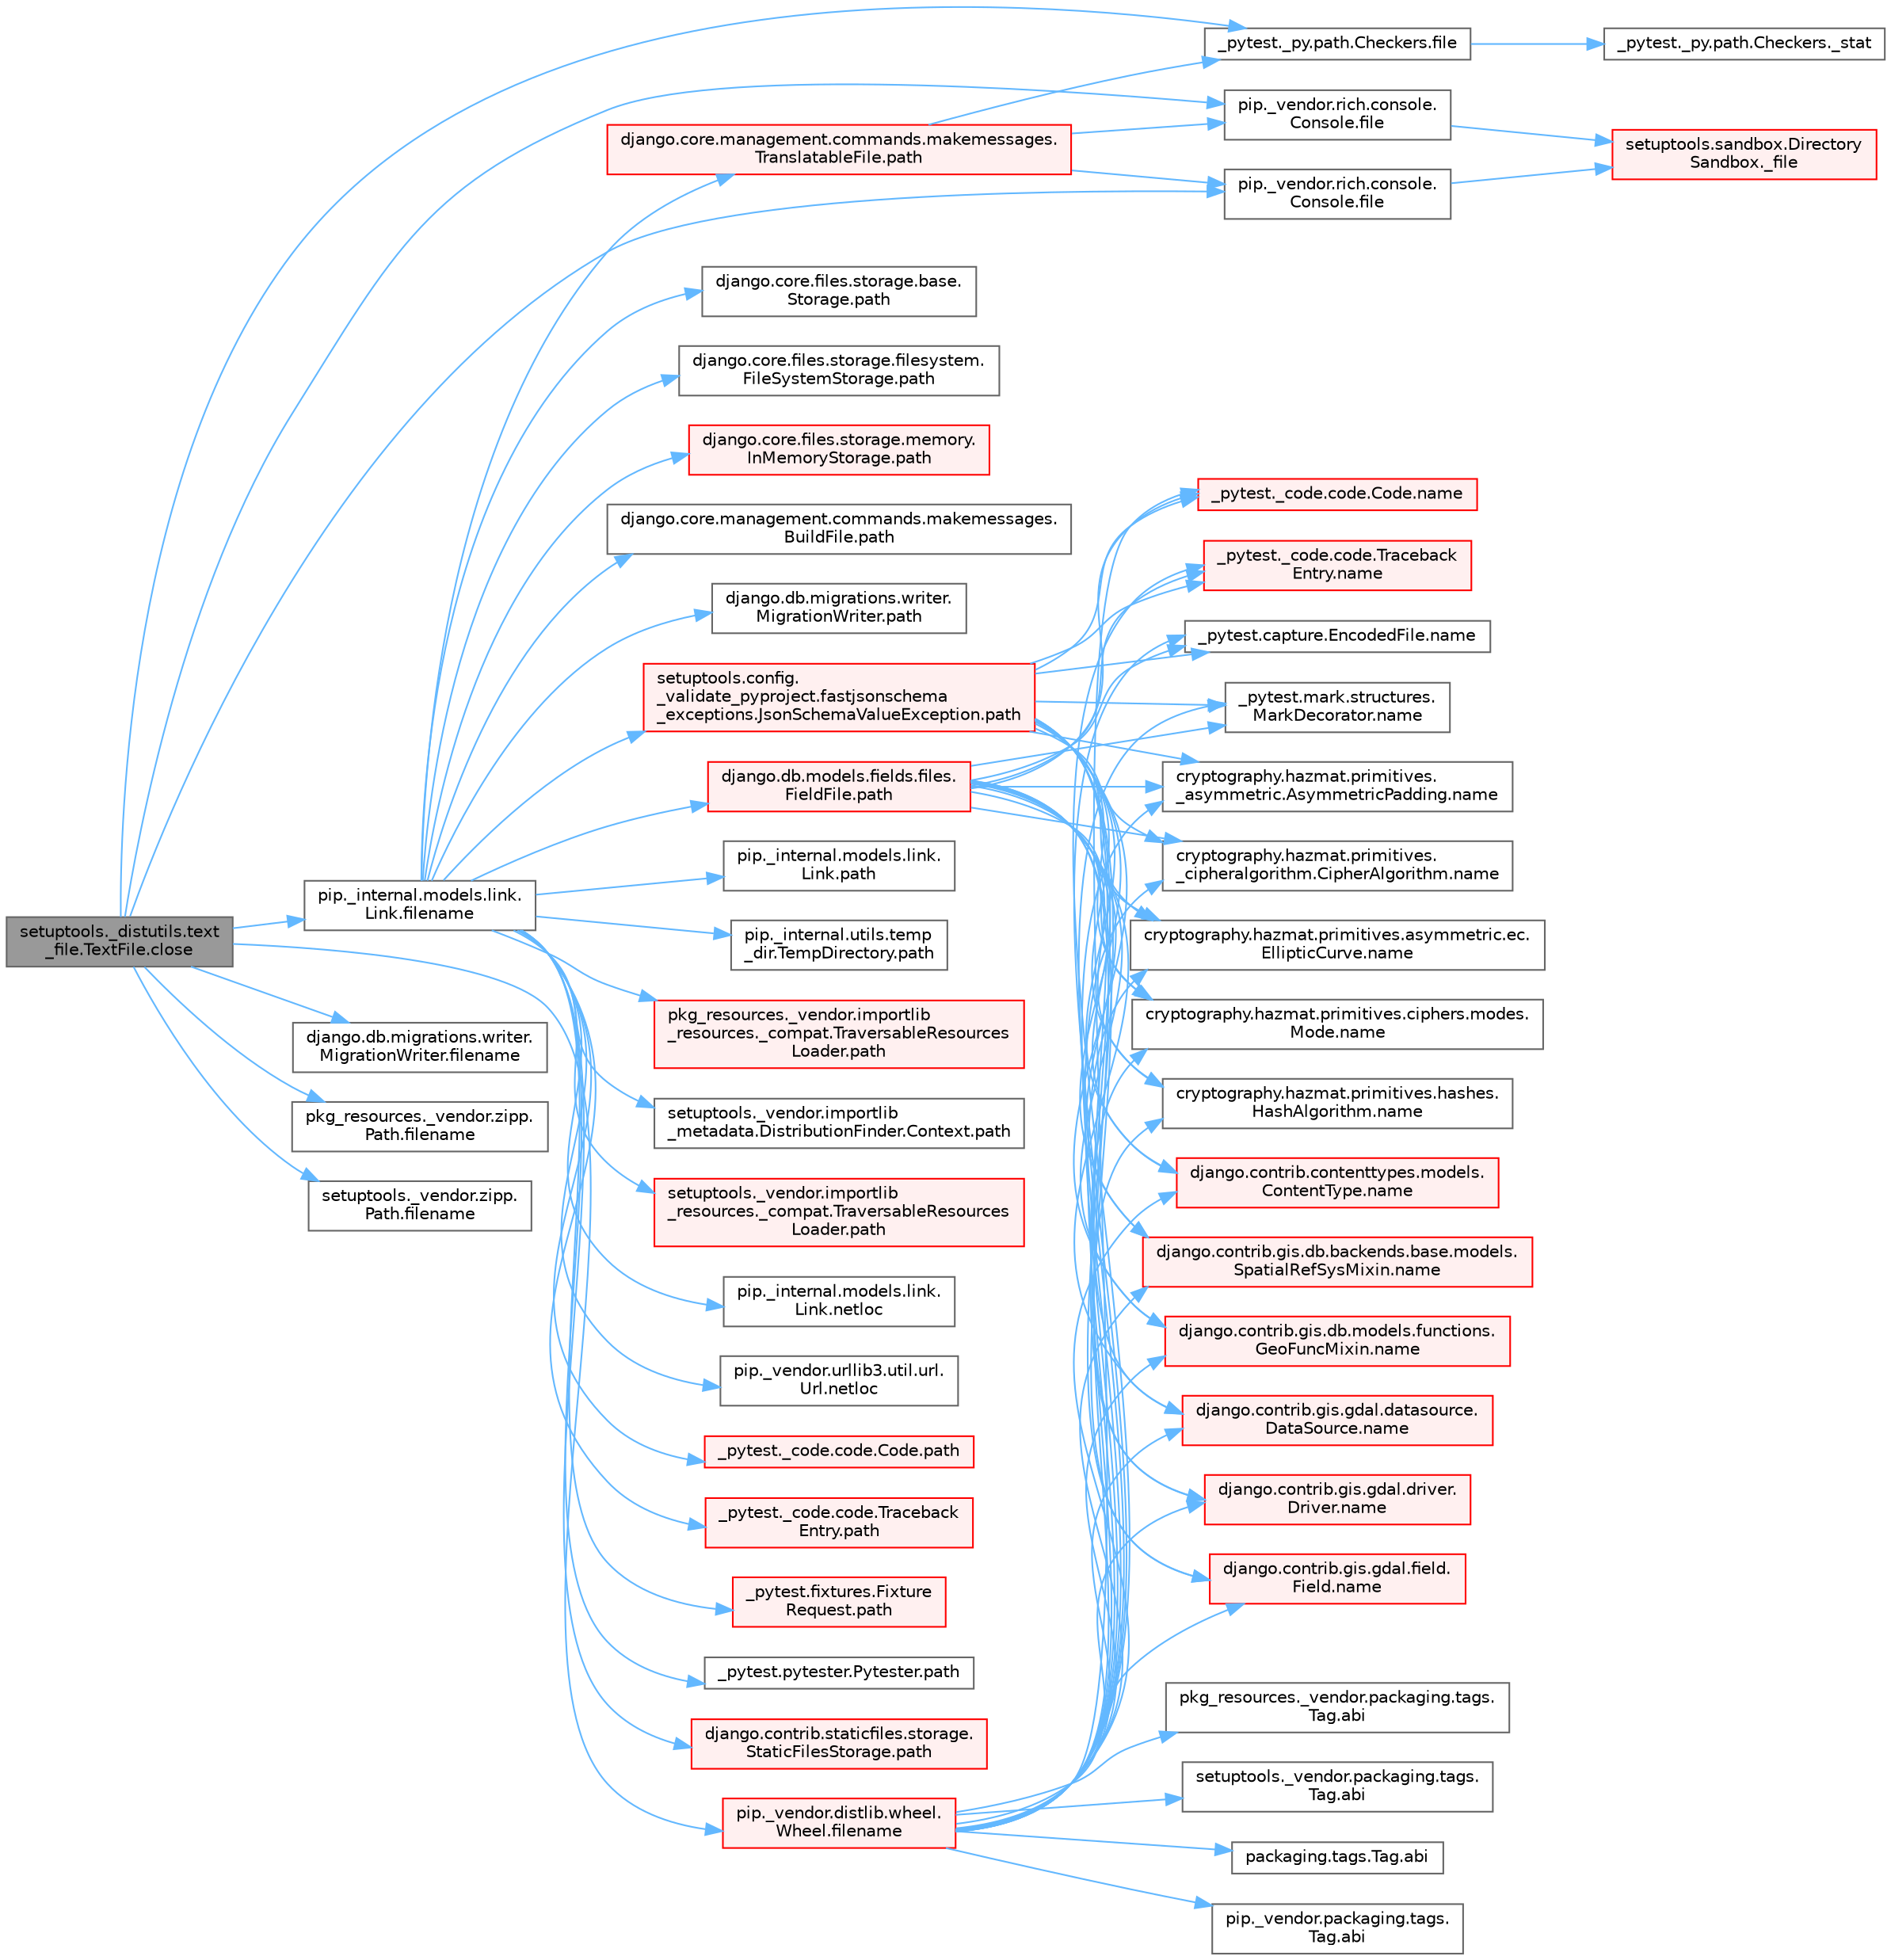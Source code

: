 digraph "setuptools._distutils.text_file.TextFile.close"
{
 // LATEX_PDF_SIZE
  bgcolor="transparent";
  edge [fontname=Helvetica,fontsize=10,labelfontname=Helvetica,labelfontsize=10];
  node [fontname=Helvetica,fontsize=10,shape=box,height=0.2,width=0.4];
  rankdir="LR";
  Node1 [id="Node000001",label="setuptools._distutils.text\l_file.TextFile.close",height=0.2,width=0.4,color="gray40", fillcolor="grey60", style="filled", fontcolor="black",tooltip=" "];
  Node1 -> Node2 [id="edge1_Node000001_Node000002",color="steelblue1",style="solid",tooltip=" "];
  Node2 [id="Node000002",label="_pytest._py.path.Checkers.file",height=0.2,width=0.4,color="grey40", fillcolor="white", style="filled",URL="$class__pytest_1_1__py_1_1path_1_1_checkers.html#a53705ca38cbf2fb29d34914af4b5003d",tooltip=" "];
  Node2 -> Node3 [id="edge2_Node000002_Node000003",color="steelblue1",style="solid",tooltip=" "];
  Node3 [id="Node000003",label="_pytest._py.path.Checkers._stat",height=0.2,width=0.4,color="grey40", fillcolor="white", style="filled",URL="$class__pytest_1_1__py_1_1path_1_1_checkers.html#a68a6989c7dfc44d06b7bc4ad21f669a2",tooltip=" "];
  Node1 -> Node4 [id="edge3_Node000001_Node000004",color="steelblue1",style="solid",tooltip=" "];
  Node4 [id="Node000004",label="pip._vendor.rich.console.\lConsole.file",height=0.2,width=0.4,color="grey40", fillcolor="white", style="filled",URL="$classpip_1_1__vendor_1_1rich_1_1console_1_1_console.html#af37c1c8bfe4a9b4dcd3b0ff2d14357bf",tooltip=" "];
  Node4 -> Node5 [id="edge4_Node000004_Node000005",color="steelblue1",style="solid",tooltip=" "];
  Node5 [id="Node000005",label="setuptools.sandbox.Directory\lSandbox._file",height=0.2,width=0.4,color="red", fillcolor="#FFF0F0", style="filled",URL="$classsetuptools_1_1sandbox_1_1_directory_sandbox.html#acf799106ef73553cbfdf57cc16babd98",tooltip=" "];
  Node1 -> Node8 [id="edge5_Node000001_Node000008",color="steelblue1",style="solid",tooltip=" "];
  Node8 [id="Node000008",label="pip._vendor.rich.console.\lConsole.file",height=0.2,width=0.4,color="grey40", fillcolor="white", style="filled",URL="$classpip_1_1__vendor_1_1rich_1_1console_1_1_console.html#aeea14249658b94049a5be89c15fd5bc1",tooltip=" "];
  Node8 -> Node5 [id="edge6_Node000008_Node000005",color="steelblue1",style="solid",tooltip=" "];
  Node1 -> Node9 [id="edge7_Node000001_Node000009",color="steelblue1",style="solid",tooltip=" "];
  Node9 [id="Node000009",label="django.db.migrations.writer.\lMigrationWriter.filename",height=0.2,width=0.4,color="grey40", fillcolor="white", style="filled",URL="$classdjango_1_1db_1_1migrations_1_1writer_1_1_migration_writer.html#ae24480c1739a3664d744483f682558f6",tooltip=" "];
  Node1 -> Node10 [id="edge8_Node000001_Node000010",color="steelblue1",style="solid",tooltip=" "];
  Node10 [id="Node000010",label="pip._internal.models.link.\lLink.filename",height=0.2,width=0.4,color="grey40", fillcolor="white", style="filled",URL="$classpip_1_1__internal_1_1models_1_1link_1_1_link.html#a5fb02f5a5a42909c89a18745b74cf998",tooltip=" "];
  Node10 -> Node11 [id="edge9_Node000010_Node000011",color="steelblue1",style="solid",tooltip=" "];
  Node11 [id="Node000011",label="pip._internal.models.link.\lLink.netloc",height=0.2,width=0.4,color="grey40", fillcolor="white", style="filled",URL="$classpip_1_1__internal_1_1models_1_1link_1_1_link.html#a3b75bb1dffe191f8f61239e8af2135cc",tooltip=" "];
  Node10 -> Node12 [id="edge10_Node000010_Node000012",color="steelblue1",style="solid",tooltip=" "];
  Node12 [id="Node000012",label="pip._vendor.urllib3.util.url.\lUrl.netloc",height=0.2,width=0.4,color="grey40", fillcolor="white", style="filled",URL="$classpip_1_1__vendor_1_1urllib3_1_1util_1_1url_1_1_url.html#a21c30d00835154c0c1666297224417d4",tooltip=" "];
  Node10 -> Node13 [id="edge11_Node000010_Node000013",color="steelblue1",style="solid",tooltip=" "];
  Node13 [id="Node000013",label="_pytest._code.code.Code.path",height=0.2,width=0.4,color="red", fillcolor="#FFF0F0", style="filled",URL="$class__pytest_1_1__code_1_1code_1_1_code.html#a1dae55e90750fe77c7517f806a14d864",tooltip=" "];
  Node10 -> Node25 [id="edge12_Node000010_Node000025",color="steelblue1",style="solid",tooltip=" "];
  Node25 [id="Node000025",label="_pytest._code.code.Traceback\lEntry.path",height=0.2,width=0.4,color="red", fillcolor="#FFF0F0", style="filled",URL="$class__pytest_1_1__code_1_1code_1_1_traceback_entry.html#a5a88b9ae4623733566450a9e7d8387c0",tooltip=" "];
  Node10 -> Node27 [id="edge13_Node000010_Node000027",color="steelblue1",style="solid",tooltip=" "];
  Node27 [id="Node000027",label="_pytest.fixtures.Fixture\lRequest.path",height=0.2,width=0.4,color="red", fillcolor="#FFF0F0", style="filled",URL="$class__pytest_1_1fixtures_1_1_fixture_request.html#a6f6db59812d121b54cd67d5e434e1451",tooltip=" "];
  Node10 -> Node33 [id="edge14_Node000010_Node000033",color="steelblue1",style="solid",tooltip=" "];
  Node33 [id="Node000033",label="_pytest.pytester.Pytester.path",height=0.2,width=0.4,color="grey40", fillcolor="white", style="filled",URL="$class__pytest_1_1pytester_1_1_pytester.html#a403c804f74a87f5e5705774fa896cc1f",tooltip=" "];
  Node10 -> Node34 [id="edge15_Node000010_Node000034",color="steelblue1",style="solid",tooltip=" "];
  Node34 [id="Node000034",label="django.contrib.staticfiles.storage.\lStaticFilesStorage.path",height=0.2,width=0.4,color="red", fillcolor="#FFF0F0", style="filled",URL="$classdjango_1_1contrib_1_1staticfiles_1_1storage_1_1_static_files_storage.html#a4e96cc92fbde7423d1b74f3a50fc0bf6",tooltip=" "];
  Node10 -> Node473 [id="edge16_Node000010_Node000473",color="steelblue1",style="solid",tooltip=" "];
  Node473 [id="Node000473",label="django.core.files.storage.base.\lStorage.path",height=0.2,width=0.4,color="grey40", fillcolor="white", style="filled",URL="$classdjango_1_1core_1_1files_1_1storage_1_1base_1_1_storage.html#a9be8d49a55131dbbab2c5fd57f7e772c",tooltip=" "];
  Node10 -> Node474 [id="edge17_Node000010_Node000474",color="steelblue1",style="solid",tooltip=" "];
  Node474 [id="Node000474",label="django.core.files.storage.filesystem.\lFileSystemStorage.path",height=0.2,width=0.4,color="grey40", fillcolor="white", style="filled",URL="$classdjango_1_1core_1_1files_1_1storage_1_1filesystem_1_1_file_system_storage.html#abf8a7e88eedec3e1b2ea965cc0858d17",tooltip=" "];
  Node10 -> Node475 [id="edge18_Node000010_Node000475",color="steelblue1",style="solid",tooltip=" "];
  Node475 [id="Node000475",label="django.core.files.storage.memory.\lInMemoryStorage.path",height=0.2,width=0.4,color="red", fillcolor="#FFF0F0", style="filled",URL="$classdjango_1_1core_1_1files_1_1storage_1_1memory_1_1_in_memory_storage.html#a466c8e28fd11839318d2e4454b8ef89f",tooltip=" "];
  Node10 -> Node479 [id="edge19_Node000010_Node000479",color="steelblue1",style="solid",tooltip=" "];
  Node479 [id="Node000479",label="django.core.management.commands.makemessages.\lBuildFile.path",height=0.2,width=0.4,color="grey40", fillcolor="white", style="filled",URL="$classdjango_1_1core_1_1management_1_1commands_1_1makemessages_1_1_build_file.html#ac06388718e902543bc00a7c6565105fc",tooltip=" "];
  Node10 -> Node480 [id="edge20_Node000010_Node000480",color="steelblue1",style="solid",tooltip=" "];
  Node480 [id="Node000480",label="django.core.management.commands.makemessages.\lTranslatableFile.path",height=0.2,width=0.4,color="red", fillcolor="#FFF0F0", style="filled",URL="$classdjango_1_1core_1_1management_1_1commands_1_1makemessages_1_1_translatable_file.html#ad851d5e6b8a65f5915ccfd4a30fb8026",tooltip=" "];
  Node480 -> Node2 [id="edge21_Node000480_Node000002",color="steelblue1",style="solid",tooltip=" "];
  Node480 -> Node4 [id="edge22_Node000480_Node000004",color="steelblue1",style="solid",tooltip=" "];
  Node480 -> Node8 [id="edge23_Node000480_Node000008",color="steelblue1",style="solid",tooltip=" "];
  Node10 -> Node481 [id="edge24_Node000010_Node000481",color="steelblue1",style="solid",tooltip=" "];
  Node481 [id="Node000481",label="django.db.migrations.writer.\lMigrationWriter.path",height=0.2,width=0.4,color="grey40", fillcolor="white", style="filled",URL="$classdjango_1_1db_1_1migrations_1_1writer_1_1_migration_writer.html#a45469d67e8f80996c982470d36136184",tooltip=" "];
  Node10 -> Node482 [id="edge25_Node000010_Node000482",color="steelblue1",style="solid",tooltip=" "];
  Node482 [id="Node000482",label="django.db.models.fields.files.\lFieldFile.path",height=0.2,width=0.4,color="red", fillcolor="#FFF0F0", style="filled",URL="$classdjango_1_1db_1_1models_1_1fields_1_1files_1_1_field_file.html#ae91c4ed0643fb9bd8959d0db8eb44f80",tooltip=" "];
  Node482 -> Node401 [id="edge26_Node000482_Node000401",color="steelblue1",style="solid",tooltip=" "];
  Node401 [id="Node000401",label="_pytest._code.code.Code.name",height=0.2,width=0.4,color="red", fillcolor="#FFF0F0", style="filled",URL="$class__pytest_1_1__code_1_1code_1_1_code.html#a1f3cbc53ca6df4a1bab12183694b6e78",tooltip=" "];
  Node482 -> Node402 [id="edge27_Node000482_Node000402",color="steelblue1",style="solid",tooltip=" "];
  Node402 [id="Node000402",label="_pytest._code.code.Traceback\lEntry.name",height=0.2,width=0.4,color="red", fillcolor="#FFF0F0", style="filled",URL="$class__pytest_1_1__code_1_1code_1_1_traceback_entry.html#a106b95c0753f41669fbfb8ee4c11ad3d",tooltip=" "];
  Node482 -> Node403 [id="edge28_Node000482_Node000403",color="steelblue1",style="solid",tooltip=" "];
  Node403 [id="Node000403",label="_pytest.capture.EncodedFile.name",height=0.2,width=0.4,color="grey40", fillcolor="white", style="filled",URL="$class__pytest_1_1capture_1_1_encoded_file.html#a738c73b5de21c7261d9e51f71e4f0397",tooltip=" "];
  Node482 -> Node404 [id="edge29_Node000482_Node000404",color="steelblue1",style="solid",tooltip=" "];
  Node404 [id="Node000404",label="_pytest.mark.structures.\lMarkDecorator.name",height=0.2,width=0.4,color="grey40", fillcolor="white", style="filled",URL="$class__pytest_1_1mark_1_1structures_1_1_mark_decorator.html#ae8f66760cda125450e0e3bd38689c72f",tooltip=" "];
  Node482 -> Node405 [id="edge30_Node000482_Node000405",color="steelblue1",style="solid",tooltip=" "];
  Node405 [id="Node000405",label="cryptography.hazmat.primitives.\l_asymmetric.AsymmetricPadding.name",height=0.2,width=0.4,color="grey40", fillcolor="white", style="filled",URL="$classcryptography_1_1hazmat_1_1primitives_1_1__asymmetric_1_1_asymmetric_padding.html#a8f72e8284cb336861a873ed5ce0e39b5",tooltip=" "];
  Node482 -> Node406 [id="edge31_Node000482_Node000406",color="steelblue1",style="solid",tooltip=" "];
  Node406 [id="Node000406",label="cryptography.hazmat.primitives.\l_cipheralgorithm.CipherAlgorithm.name",height=0.2,width=0.4,color="grey40", fillcolor="white", style="filled",URL="$classcryptography_1_1hazmat_1_1primitives_1_1__cipheralgorithm_1_1_cipher_algorithm.html#a50567a5c3388450ab7aa883ab34a1ac7",tooltip=" "];
  Node482 -> Node407 [id="edge32_Node000482_Node000407",color="steelblue1",style="solid",tooltip=" "];
  Node407 [id="Node000407",label="cryptography.hazmat.primitives.asymmetric.ec.\lEllipticCurve.name",height=0.2,width=0.4,color="grey40", fillcolor="white", style="filled",URL="$classcryptography_1_1hazmat_1_1primitives_1_1asymmetric_1_1ec_1_1_elliptic_curve.html#a2775c4e945309a6c7ea33dace1698a60",tooltip=" "];
  Node482 -> Node408 [id="edge33_Node000482_Node000408",color="steelblue1",style="solid",tooltip=" "];
  Node408 [id="Node000408",label="cryptography.hazmat.primitives.ciphers.modes.\lMode.name",height=0.2,width=0.4,color="grey40", fillcolor="white", style="filled",URL="$classcryptography_1_1hazmat_1_1primitives_1_1ciphers_1_1modes_1_1_mode.html#a99d93fd1370a2abbb5bb5cffbd5ff0f7",tooltip=" "];
  Node482 -> Node409 [id="edge34_Node000482_Node000409",color="steelblue1",style="solid",tooltip=" "];
  Node409 [id="Node000409",label="cryptography.hazmat.primitives.hashes.\lHashAlgorithm.name",height=0.2,width=0.4,color="grey40", fillcolor="white", style="filled",URL="$classcryptography_1_1hazmat_1_1primitives_1_1hashes_1_1_hash_algorithm.html#a42c7e1582d9b46a015774af9e5cbbb0b",tooltip=" "];
  Node482 -> Node410 [id="edge35_Node000482_Node000410",color="steelblue1",style="solid",tooltip=" "];
  Node410 [id="Node000410",label="django.contrib.contenttypes.models.\lContentType.name",height=0.2,width=0.4,color="red", fillcolor="#FFF0F0", style="filled",URL="$classdjango_1_1contrib_1_1contenttypes_1_1models_1_1_content_type.html#a305b62f56597bb2e4823dcf5e6ccdcf8",tooltip=" "];
  Node482 -> Node412 [id="edge36_Node000482_Node000412",color="steelblue1",style="solid",tooltip=" "];
  Node412 [id="Node000412",label="django.contrib.gis.db.backends.base.models.\lSpatialRefSysMixin.name",height=0.2,width=0.4,color="red", fillcolor="#FFF0F0", style="filled",URL="$classdjango_1_1contrib_1_1gis_1_1db_1_1backends_1_1base_1_1models_1_1_spatial_ref_sys_mixin.html#a56fe36e786b49160249395f453dd1cab",tooltip=" "];
  Node482 -> Node413 [id="edge37_Node000482_Node000413",color="steelblue1",style="solid",tooltip=" "];
  Node413 [id="Node000413",label="django.contrib.gis.db.models.functions.\lGeoFuncMixin.name",height=0.2,width=0.4,color="red", fillcolor="#FFF0F0", style="filled",URL="$classdjango_1_1contrib_1_1gis_1_1db_1_1models_1_1functions_1_1_geo_func_mixin.html#adeeb6b2c9db337396468712e919af622",tooltip=" "];
  Node482 -> Node414 [id="edge38_Node000482_Node000414",color="steelblue1",style="solid",tooltip=" "];
  Node414 [id="Node000414",label="django.contrib.gis.gdal.datasource.\lDataSource.name",height=0.2,width=0.4,color="red", fillcolor="#FFF0F0", style="filled",URL="$classdjango_1_1contrib_1_1gis_1_1gdal_1_1datasource_1_1_data_source.html#aaa98728c7ef6f4d96c689550e8af3ed5",tooltip=" "];
  Node482 -> Node428 [id="edge39_Node000482_Node000428",color="steelblue1",style="solid",tooltip=" "];
  Node428 [id="Node000428",label="django.contrib.gis.gdal.driver.\lDriver.name",height=0.2,width=0.4,color="red", fillcolor="#FFF0F0", style="filled",URL="$classdjango_1_1contrib_1_1gis_1_1gdal_1_1driver_1_1_driver.html#aaa5d4d1b9fd762839db84d1e56e36b7f",tooltip=" "];
  Node482 -> Node429 [id="edge40_Node000482_Node000429",color="steelblue1",style="solid",tooltip=" "];
  Node429 [id="Node000429",label="django.contrib.gis.gdal.field.\lField.name",height=0.2,width=0.4,color="red", fillcolor="#FFF0F0", style="filled",URL="$classdjango_1_1contrib_1_1gis_1_1gdal_1_1field_1_1_field.html#a28a3b0af5006d5abf34d5b1497011368",tooltip=" "];
  Node10 -> Node1139 [id="edge41_Node000010_Node001139",color="steelblue1",style="solid",tooltip=" "];
  Node1139 [id="Node001139",label="pip._internal.models.link.\lLink.path",height=0.2,width=0.4,color="grey40", fillcolor="white", style="filled",URL="$classpip_1_1__internal_1_1models_1_1link_1_1_link.html#a30f454216dcb615e3ed986238490f180",tooltip=" "];
  Node10 -> Node1140 [id="edge42_Node000010_Node001140",color="steelblue1",style="solid",tooltip=" "];
  Node1140 [id="Node001140",label="pip._internal.utils.temp\l_dir.TempDirectory.path",height=0.2,width=0.4,color="grey40", fillcolor="white", style="filled",URL="$classpip_1_1__internal_1_1utils_1_1temp__dir_1_1_temp_directory.html#afe6b2d95c070c6570957de5696ff3a6e",tooltip=" "];
  Node10 -> Node1141 [id="edge43_Node000010_Node001141",color="steelblue1",style="solid",tooltip=" "];
  Node1141 [id="Node001141",label="pkg_resources._vendor.importlib\l_resources._compat.TraversableResources\lLoader.path",height=0.2,width=0.4,color="red", fillcolor="#FFF0F0", style="filled",URL="$classpkg__resources_1_1__vendor_1_1importlib__resources_1_1__compat_1_1_traversable_resources_loader.html#acfc17872a53cbe02f6c34eda2bb162f2",tooltip=" "];
  Node10 -> Node1143 [id="edge44_Node000010_Node001143",color="steelblue1",style="solid",tooltip=" "];
  Node1143 [id="Node001143",label="setuptools._vendor.importlib\l_metadata.DistributionFinder.Context.path",height=0.2,width=0.4,color="grey40", fillcolor="white", style="filled",URL="$classsetuptools_1_1__vendor_1_1importlib__metadata_1_1_distribution_finder_1_1_context.html#a84a429ddce40738ea5c0edb53799ee8d",tooltip=" "];
  Node10 -> Node1144 [id="edge45_Node000010_Node001144",color="steelblue1",style="solid",tooltip=" "];
  Node1144 [id="Node001144",label="setuptools._vendor.importlib\l_resources._compat.TraversableResources\lLoader.path",height=0.2,width=0.4,color="red", fillcolor="#FFF0F0", style="filled",URL="$classsetuptools_1_1__vendor_1_1importlib__resources_1_1__compat_1_1_traversable_resources_loader.html#a9b9cf5b6723d48f7a779b6ae71d53699",tooltip=" "];
  Node10 -> Node1145 [id="edge46_Node000010_Node001145",color="steelblue1",style="solid",tooltip=" "];
  Node1145 [id="Node001145",label="setuptools.config.\l_validate_pyproject.fastjsonschema\l_exceptions.JsonSchemaValueException.path",height=0.2,width=0.4,color="red", fillcolor="#FFF0F0", style="filled",URL="$classsetuptools_1_1config_1_1__validate__pyproject_1_1fastjsonschema__exceptions_1_1_json_schema_value_exception.html#a59179b3d1dc16c7087530bbc10bcf857",tooltip=" "];
  Node1145 -> Node401 [id="edge47_Node001145_Node000401",color="steelblue1",style="solid",tooltip=" "];
  Node1145 -> Node402 [id="edge48_Node001145_Node000402",color="steelblue1",style="solid",tooltip=" "];
  Node1145 -> Node403 [id="edge49_Node001145_Node000403",color="steelblue1",style="solid",tooltip=" "];
  Node1145 -> Node404 [id="edge50_Node001145_Node000404",color="steelblue1",style="solid",tooltip=" "];
  Node1145 -> Node405 [id="edge51_Node001145_Node000405",color="steelblue1",style="solid",tooltip=" "];
  Node1145 -> Node406 [id="edge52_Node001145_Node000406",color="steelblue1",style="solid",tooltip=" "];
  Node1145 -> Node407 [id="edge53_Node001145_Node000407",color="steelblue1",style="solid",tooltip=" "];
  Node1145 -> Node408 [id="edge54_Node001145_Node000408",color="steelblue1",style="solid",tooltip=" "];
  Node1145 -> Node409 [id="edge55_Node001145_Node000409",color="steelblue1",style="solid",tooltip=" "];
  Node1145 -> Node410 [id="edge56_Node001145_Node000410",color="steelblue1",style="solid",tooltip=" "];
  Node1145 -> Node412 [id="edge57_Node001145_Node000412",color="steelblue1",style="solid",tooltip=" "];
  Node1145 -> Node413 [id="edge58_Node001145_Node000413",color="steelblue1",style="solid",tooltip=" "];
  Node1145 -> Node414 [id="edge59_Node001145_Node000414",color="steelblue1",style="solid",tooltip=" "];
  Node1145 -> Node428 [id="edge60_Node001145_Node000428",color="steelblue1",style="solid",tooltip=" "];
  Node1145 -> Node429 [id="edge61_Node001145_Node000429",color="steelblue1",style="solid",tooltip=" "];
  Node1 -> Node574 [id="edge62_Node000001_Node000574",color="steelblue1",style="solid",tooltip=" "];
  Node574 [id="Node000574",label="pip._vendor.distlib.wheel.\lWheel.filename",height=0.2,width=0.4,color="red", fillcolor="#FFF0F0", style="filled",URL="$classpip_1_1__vendor_1_1distlib_1_1wheel_1_1_wheel.html#a396687a6caff7584126f2dec111900fd",tooltip=" "];
  Node574 -> Node575 [id="edge63_Node000574_Node000575",color="steelblue1",style="solid",tooltip=" "];
  Node575 [id="Node000575",label="packaging.tags.Tag.abi",height=0.2,width=0.4,color="grey40", fillcolor="white", style="filled",URL="$classpackaging_1_1tags_1_1_tag.html#a4a75fb15cbd3769bd4a7595cd409e009",tooltip=" "];
  Node574 -> Node576 [id="edge64_Node000574_Node000576",color="steelblue1",style="solid",tooltip=" "];
  Node576 [id="Node000576",label="pip._vendor.packaging.tags.\lTag.abi",height=0.2,width=0.4,color="grey40", fillcolor="white", style="filled",URL="$classpip_1_1__vendor_1_1packaging_1_1tags_1_1_tag.html#a776ff442e7c80cf8c8f724f6228c5245",tooltip=" "];
  Node574 -> Node577 [id="edge65_Node000574_Node000577",color="steelblue1",style="solid",tooltip=" "];
  Node577 [id="Node000577",label="pkg_resources._vendor.packaging.tags.\lTag.abi",height=0.2,width=0.4,color="grey40", fillcolor="white", style="filled",URL="$classpkg__resources_1_1__vendor_1_1packaging_1_1tags_1_1_tag.html#a52f73b21efff3010f8abc0afb1f7cbed",tooltip=" "];
  Node574 -> Node578 [id="edge66_Node000574_Node000578",color="steelblue1",style="solid",tooltip=" "];
  Node578 [id="Node000578",label="setuptools._vendor.packaging.tags.\lTag.abi",height=0.2,width=0.4,color="grey40", fillcolor="white", style="filled",URL="$classsetuptools_1_1__vendor_1_1packaging_1_1tags_1_1_tag.html#ad91147c4690c898662f5f2df7adee5a1",tooltip=" "];
  Node574 -> Node401 [id="edge67_Node000574_Node000401",color="steelblue1",style="solid",tooltip=" "];
  Node574 -> Node402 [id="edge68_Node000574_Node000402",color="steelblue1",style="solid",tooltip=" "];
  Node574 -> Node403 [id="edge69_Node000574_Node000403",color="steelblue1",style="solid",tooltip=" "];
  Node574 -> Node404 [id="edge70_Node000574_Node000404",color="steelblue1",style="solid",tooltip=" "];
  Node574 -> Node405 [id="edge71_Node000574_Node000405",color="steelblue1",style="solid",tooltip=" "];
  Node574 -> Node406 [id="edge72_Node000574_Node000406",color="steelblue1",style="solid",tooltip=" "];
  Node574 -> Node407 [id="edge73_Node000574_Node000407",color="steelblue1",style="solid",tooltip=" "];
  Node574 -> Node408 [id="edge74_Node000574_Node000408",color="steelblue1",style="solid",tooltip=" "];
  Node574 -> Node409 [id="edge75_Node000574_Node000409",color="steelblue1",style="solid",tooltip=" "];
  Node574 -> Node410 [id="edge76_Node000574_Node000410",color="steelblue1",style="solid",tooltip=" "];
  Node574 -> Node412 [id="edge77_Node000574_Node000412",color="steelblue1",style="solid",tooltip=" "];
  Node574 -> Node413 [id="edge78_Node000574_Node000413",color="steelblue1",style="solid",tooltip=" "];
  Node574 -> Node414 [id="edge79_Node000574_Node000414",color="steelblue1",style="solid",tooltip=" "];
  Node574 -> Node428 [id="edge80_Node000574_Node000428",color="steelblue1",style="solid",tooltip=" "];
  Node574 -> Node429 [id="edge81_Node000574_Node000429",color="steelblue1",style="solid",tooltip=" "];
  Node1 -> Node987 [id="edge82_Node000001_Node000987",color="steelblue1",style="solid",tooltip=" "];
  Node987 [id="Node000987",label="pkg_resources._vendor.zipp.\lPath.filename",height=0.2,width=0.4,color="grey40", fillcolor="white", style="filled",URL="$classpkg__resources_1_1__vendor_1_1zipp_1_1_path.html#a364eea0ac8419e712d546d032dd6cd86",tooltip=" "];
  Node1 -> Node988 [id="edge83_Node000001_Node000988",color="steelblue1",style="solid",tooltip=" "];
  Node988 [id="Node000988",label="setuptools._vendor.zipp.\lPath.filename",height=0.2,width=0.4,color="grey40", fillcolor="white", style="filled",URL="$classsetuptools_1_1__vendor_1_1zipp_1_1_path.html#a79fd7191e6fedef64bfc8367ffb48472",tooltip=" "];
}
